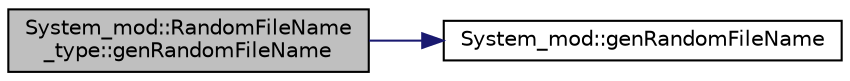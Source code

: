 digraph "System_mod::RandomFileName_type::genRandomFileName"
{
 // LATEX_PDF_SIZE
  edge [fontname="Helvetica",fontsize="10",labelfontname="Helvetica",labelfontsize="10"];
  node [fontname="Helvetica",fontsize="10",shape=record];
  rankdir="LR";
  Node1 [label="System_mod::RandomFileName\l_type::genRandomFileName",height=0.2,width=0.4,color="black", fillcolor="grey75", style="filled", fontcolor="black",tooltip="Generate a unique file path in the requested directory for temporary usage."];
  Node1 -> Node2 [color="midnightblue",fontsize="10",style="solid",fontname="Helvetica"];
  Node2 [label="System_mod::genRandomFileName",height=0.2,width=0.4,color="black", fillcolor="white", style="filled",URL="$namespaceSystem__mod.html#afd69d588e1a36f70cbdf6c25885ea6ca",tooltip="Generate a unique file path in the requested directory for temporary usage."];
}
